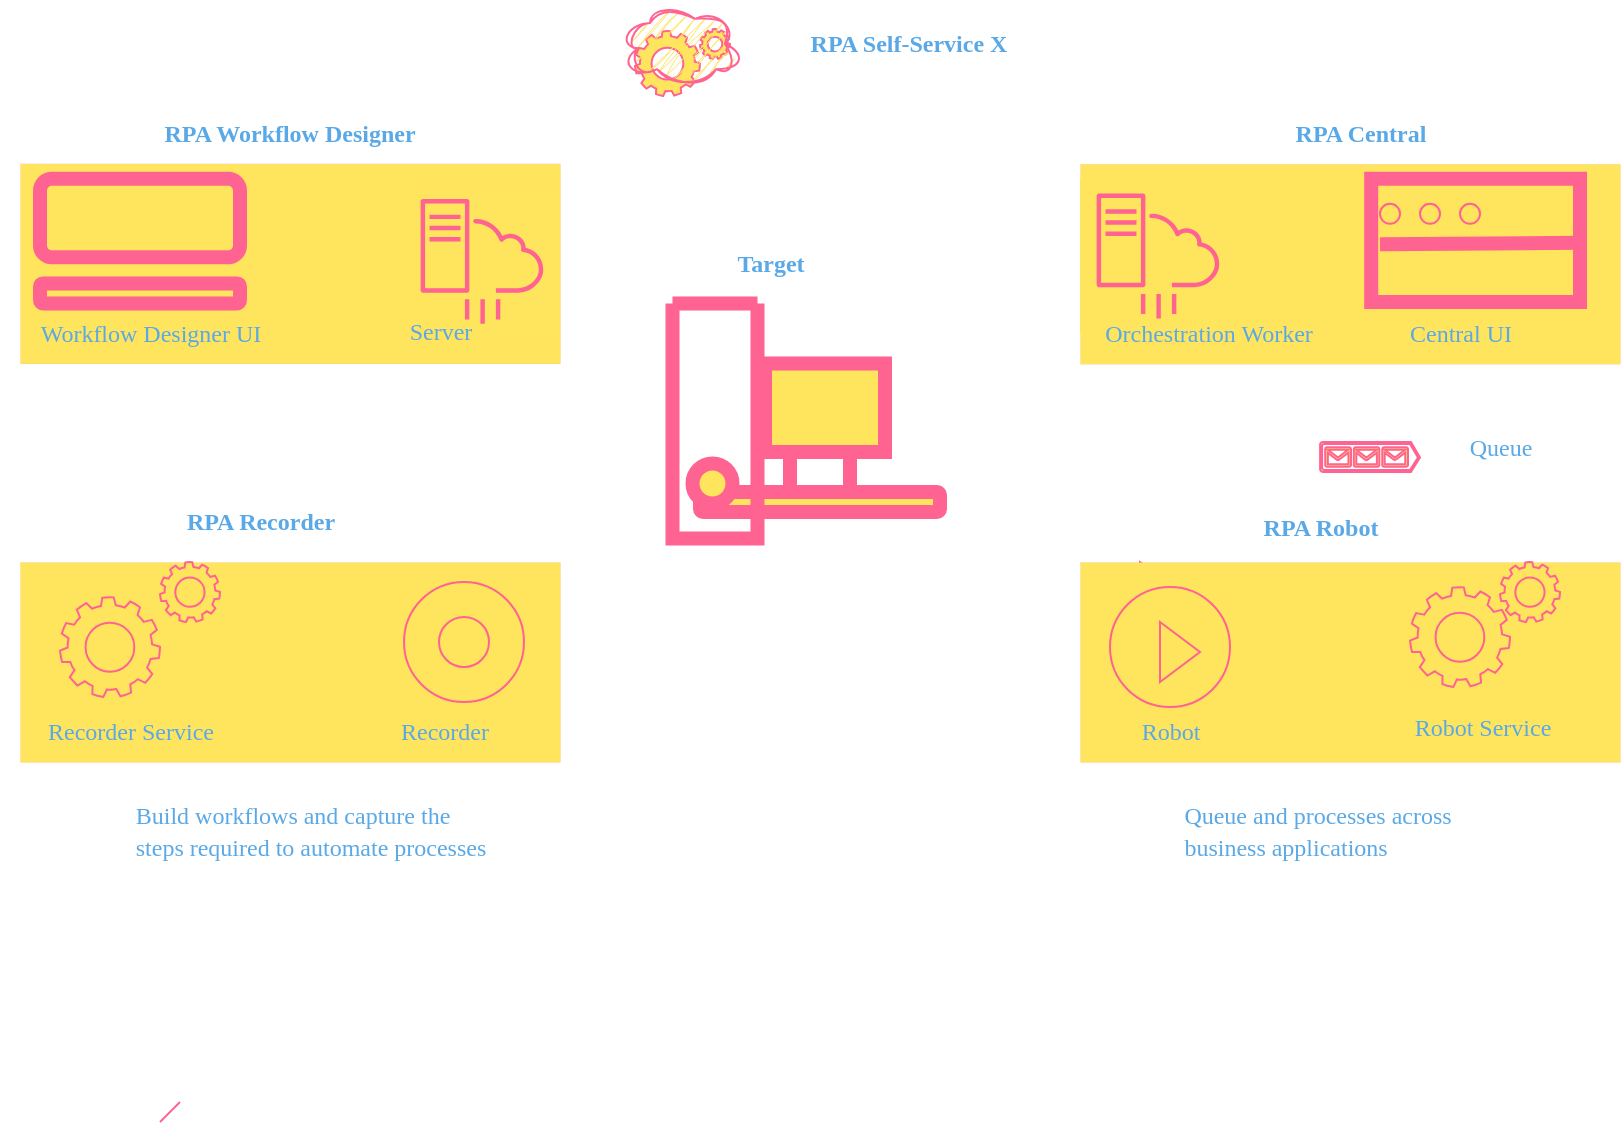 <mxfile version="24.8.6">
  <diagram name="Page-1" id="x70oUKCBCOuj8hOK19Mj">
    <mxGraphModel dx="1050" dy="1622" grid="1" gridSize="10" guides="1" tooltips="1" connect="1" arrows="1" fold="1" page="1" pageScale="1" pageWidth="850" pageHeight="1100" math="0" shadow="0">
      <root>
        <mxCell id="0" />
        <mxCell id="1" parent="0" />
        <mxCell id="UmcPPP0V5TBomBnwgstA-37" value="" style="verticalLabelPosition=bottom;verticalAlign=top;html=1;shape=mxgraph.basic.rect;fillColor2=none;strokeWidth=7;size=20;indent=5;strokeColor=#FF6392;labelBackgroundColor=none;fillColor=#FFE45E;fontColor=#5AA9E6;" vertex="1" parent="1">
          <mxGeometry x="382.5" y="140.72" width="60" height="44.28" as="geometry" />
        </mxCell>
        <mxCell id="UmcPPP0V5TBomBnwgstA-40" value="" style="shape=partialRectangle;whiteSpace=wrap;html=1;top=0;bottom=0;fillColor=none;strokeColor=#FF6392;strokeWidth=7;labelBackgroundColor=none;fontColor=#5AA9E6;" vertex="1" parent="1">
          <mxGeometry x="395" y="185" width="30" height="20" as="geometry" />
        </mxCell>
        <mxCell id="UmcPPP0V5TBomBnwgstA-42" value="" style="rounded=1;whiteSpace=wrap;html=1;strokeColor=#FF6392;strokeWidth=7;labelBackgroundColor=none;fillColor=#FFE45E;fontColor=#5AA9E6;" vertex="1" parent="1">
          <mxGeometry x="350" y="205" width="120" height="10" as="geometry" />
        </mxCell>
        <mxCell id="UmcPPP0V5TBomBnwgstA-43" value="" style="swimlane;startSize=0;strokeColor=#FF6392;strokeWidth=7;labelBackgroundColor=none;fillColor=#FFE45E;fontColor=#5AA9E6;" vertex="1" parent="1">
          <mxGeometry x="336.25" y="110.72" width="42.5" height="117.5" as="geometry" />
        </mxCell>
        <mxCell id="UmcPPP0V5TBomBnwgstA-44" value="" style="verticalLabelPosition=bottom;verticalAlign=top;html=1;shape=mxgraph.basic.donut;dx=25;strokeColor=#FF6392;strokeWidth=7;labelBackgroundColor=none;fillColor=#FFE45E;fontColor=#5AA9E6;" vertex="1" parent="UmcPPP0V5TBomBnwgstA-43">
          <mxGeometry x="10" y="80" width="20" height="20" as="geometry" />
        </mxCell>
        <mxCell id="UmcPPP0V5TBomBnwgstA-65" value="" style="triangle;whiteSpace=wrap;html=1;strokeColor=#FF6392;labelBackgroundColor=none;fillColor=#FFE45E;fontColor=#5AA9E6;" vertex="1" parent="1">
          <mxGeometry x="570" y="240" width="30" height="40" as="geometry" />
        </mxCell>
        <mxCell id="UmcPPP0V5TBomBnwgstA-92" value="" style="endArrow=none;html=1;rounded=0;labelBackgroundColor=none;strokeColor=#FF6392;fontColor=default;" edge="1" parent="1">
          <mxGeometry width="50" height="50" relative="1" as="geometry">
            <mxPoint x="80" y="520" as="sourcePoint" />
            <mxPoint x="90" y="510" as="targetPoint" />
          </mxGeometry>
        </mxCell>
        <mxCell id="UmcPPP0V5TBomBnwgstA-93" value="" style="rounded=0;whiteSpace=wrap;html=1;fillColor=#FFE45E;strokeWidth=0;labelBackgroundColor=none;strokeColor=#FF6392;fontColor=#5AA9E6;" vertex="1" parent="1">
          <mxGeometry x="10" y="240" width="270" height="100" as="geometry" />
        </mxCell>
        <mxCell id="UmcPPP0V5TBomBnwgstA-95" value="" style="ellipse;whiteSpace=wrap;html=1;aspect=fixed;strokeWidth=1;strokeColor=#FF6392;labelBackgroundColor=none;fillColor=#FFE45E;fontColor=#5AA9E6;" vertex="1" parent="1">
          <mxGeometry x="202" y="250" width="60" height="60" as="geometry" />
        </mxCell>
        <mxCell id="UmcPPP0V5TBomBnwgstA-96" value="" style="ellipse;whiteSpace=wrap;html=1;aspect=fixed;strokeColor=#FF6392;fillColor=#FFE45E;labelBackgroundColor=none;fontColor=#5AA9E6;" vertex="1" parent="1">
          <mxGeometry x="219.5" y="267.5" width="25" height="25" as="geometry" />
        </mxCell>
        <mxCell id="UmcPPP0V5TBomBnwgstA-97" value="" style="sketch=0;html=1;aspect=fixed;strokeColor=#FF6392;shadow=0;fillColor=#FFE45E;verticalAlign=top;labelPosition=center;verticalLabelPosition=bottom;shape=mxgraph.gcp2.gear;labelBackgroundColor=none;fontColor=#5AA9E6;" vertex="1" parent="1">
          <mxGeometry x="30" y="257.5" width="50" height="50" as="geometry" />
        </mxCell>
        <mxCell id="UmcPPP0V5TBomBnwgstA-99" value="" style="rounded=0;whiteSpace=wrap;html=1;fillColor=#FFE45E;strokeWidth=0;labelBackgroundColor=none;strokeColor=#FF6392;fontColor=#5AA9E6;" vertex="1" parent="1">
          <mxGeometry x="540" y="240" width="270" height="100" as="geometry" />
        </mxCell>
        <mxCell id="UmcPPP0V5TBomBnwgstA-100" value="" style="sketch=0;html=1;aspect=fixed;strokeColor=#FF6392;shadow=0;fillColor=#FFE45E;verticalAlign=top;labelPosition=center;verticalLabelPosition=bottom;shape=mxgraph.gcp2.gear;labelBackgroundColor=none;fontColor=#5AA9E6;" vertex="1" parent="1">
          <mxGeometry x="705" y="252.5" width="50" height="50" as="geometry" />
        </mxCell>
        <mxCell id="UmcPPP0V5TBomBnwgstA-103" value="" style="sketch=0;html=1;aspect=fixed;strokeColor=#FF6392;shadow=0;fillColor=#FFE45E;verticalAlign=top;labelPosition=center;verticalLabelPosition=bottom;shape=mxgraph.gcp2.gear;labelBackgroundColor=none;fontColor=#5AA9E6;" vertex="1" parent="1">
          <mxGeometry x="750" y="240" width="30" height="30" as="geometry" />
        </mxCell>
        <mxCell id="UmcPPP0V5TBomBnwgstA-104" value="" style="ellipse;whiteSpace=wrap;html=1;aspect=fixed;strokeColor=#FF6392;fillColor=#FFE45E;labelBackgroundColor=none;fontColor=#5AA9E6;" vertex="1" parent="1">
          <mxGeometry x="555" y="252.5" width="60" height="60" as="geometry" />
        </mxCell>
        <mxCell id="UmcPPP0V5TBomBnwgstA-105" value="" style="triangle;whiteSpace=wrap;html=1;strokeColor=#FF6392;labelBackgroundColor=none;fillColor=#FFE45E;fontColor=#5AA9E6;" vertex="1" parent="1">
          <mxGeometry x="580" y="270" width="20" height="30" as="geometry" />
        </mxCell>
        <mxCell id="UmcPPP0V5TBomBnwgstA-106" value="" style="rounded=0;whiteSpace=wrap;html=1;fillColor=#FFE45E;strokeWidth=0;labelBackgroundColor=none;strokeColor=#FF6392;fontColor=#5AA9E6;" vertex="1" parent="1">
          <mxGeometry x="10" y="40.72" width="270" height="100" as="geometry" />
        </mxCell>
        <mxCell id="UmcPPP0V5TBomBnwgstA-108" value="" style="rounded=1;whiteSpace=wrap;html=1;strokeWidth=7;strokeColor=#FF6392;labelBackgroundColor=none;fillColor=#FFE45E;fontColor=#d61f1f;" vertex="1" parent="1">
          <mxGeometry x="20" y="48.4" width="100" height="39.28" as="geometry" />
        </mxCell>
        <mxCell id="UmcPPP0V5TBomBnwgstA-109" value="" style="rounded=1;whiteSpace=wrap;html=1;strokeWidth=7;strokeColor=#FF6392;labelBackgroundColor=none;fillColor=#FFE45E;fontColor=#5AA9E6;" vertex="1" parent="1">
          <mxGeometry x="20" y="100.72" width="100" height="10" as="geometry" />
        </mxCell>
        <mxCell id="UmcPPP0V5TBomBnwgstA-110" value="" style="rounded=0;whiteSpace=wrap;html=1;fillColor=#FFE45E;strokeWidth=0;labelBackgroundColor=none;strokeColor=#FF6392;fontColor=#5AA9E6;" vertex="1" parent="1">
          <mxGeometry x="540" y="40.9" width="270" height="100" as="geometry" />
        </mxCell>
        <mxCell id="UmcPPP0V5TBomBnwgstA-111" value="" style="verticalLabelPosition=bottom;verticalAlign=top;html=1;shape=mxgraph.basic.rect;fillColor2=none;strokeWidth=7;size=20;indent=5;strokeColor=#FF6392;labelBackgroundColor=none;fillColor=#FFE45E;fontColor=#5AA9E6;" vertex="1" parent="1">
          <mxGeometry x="685.6" y="48.4" width="104.4" height="61.6" as="geometry" />
        </mxCell>
        <mxCell id="UmcPPP0V5TBomBnwgstA-112" value="" style="endArrow=none;html=1;rounded=0;strokeWidth=7;strokeColor=#FF6392;exitX=0.027;exitY=0.403;exitDx=0;exitDy=0;exitPerimeter=0;labelBackgroundColor=none;fontColor=default;entryX=1;entryY=0.519;entryDx=0;entryDy=0;entryPerimeter=0;" edge="1" parent="1" target="UmcPPP0V5TBomBnwgstA-111">
          <mxGeometry width="50" height="50" relative="1" as="geometry">
            <mxPoint x="690" y="81.15" as="sourcePoint" />
            <mxPoint x="793.4" y="77.25" as="targetPoint" />
          </mxGeometry>
        </mxCell>
        <mxCell id="UmcPPP0V5TBomBnwgstA-114" value="" style="ellipse;whiteSpace=wrap;html=1;aspect=fixed;fillColor=#FFE45E;strokeColor=#FF6392;labelBackgroundColor=none;fontColor=#5AA9E6;" vertex="1" parent="1">
          <mxGeometry x="690" y="60.9" width="10" height="10" as="geometry" />
        </mxCell>
        <mxCell id="UmcPPP0V5TBomBnwgstA-116" value="" style="ellipse;whiteSpace=wrap;html=1;aspect=fixed;fillColor=#FFE45E;strokeColor=#FF6392;labelBackgroundColor=none;fontColor=#5AA9E6;" vertex="1" parent="1">
          <mxGeometry x="710" y="60.9" width="10" height="10" as="geometry" />
        </mxCell>
        <mxCell id="UmcPPP0V5TBomBnwgstA-117" value="" style="ellipse;whiteSpace=wrap;html=1;aspect=fixed;fillColor=#FFE45E;strokeColor=#FF6392;labelBackgroundColor=none;fontColor=#5AA9E6;" vertex="1" parent="1">
          <mxGeometry x="730" y="60.9" width="10" height="10" as="geometry" />
        </mxCell>
        <mxCell id="UmcPPP0V5TBomBnwgstA-120" value="" style="verticalLabelPosition=bottom;html=1;verticalAlign=top;align=center;strokeColor=#FF6392;fillColor=#FFE45E;shape=mxgraph.azure.queue_generic;pointerEvents=1;labelBackgroundColor=none;fontColor=#5AA9E6;" vertex="1" parent="1">
          <mxGeometry x="660" y="180" width="50" height="15" as="geometry" />
        </mxCell>
        <mxCell id="UmcPPP0V5TBomBnwgstA-127" value="" style="sketch=0;points=[[0,0,0],[0.25,0,0],[0.5,0,0],[0.75,0,0],[1,0,0],[0,1,0],[0.25,1,0],[0.5,1,0],[0.75,1,0],[1,1,0],[0,0.25,0],[0,0.5,0],[0,0.75,0],[1,0.25,0],[1,0.5,0],[1,0.75,0]];outlineConnect=0;fontColor=#5AA9E6;fillColor=#FFE45E;strokeColor=#FF6392;dashed=0;verticalLabelPosition=bottom;verticalAlign=top;align=center;html=1;fontSize=12;fontStyle=0;aspect=fixed;shape=mxgraph.aws4.resourceIcon;resIcon=mxgraph.aws4.server_migration_service;hachureGap=4;jiggle=2;curveFitting=1;fontFamily=Architects Daughter;fontSource=https%3A%2F%2Ffonts.googleapis.com%2Fcss%3Ffamily%3DArchitects%2BDaughter;labelBackgroundColor=none;" vertex="1" parent="1">
          <mxGeometry x="202" y="50.72" width="78" height="78" as="geometry" />
        </mxCell>
        <mxCell id="UmcPPP0V5TBomBnwgstA-128" value="" style="sketch=0;points=[[0,0,0],[0.25,0,0],[0.5,0,0],[0.75,0,0],[1,0,0],[0,1,0],[0.25,1,0],[0.5,1,0],[0.75,1,0],[1,1,0],[0,0.25,0],[0,0.5,0],[0,0.75,0],[1,0.25,0],[1,0.5,0],[1,0.75,0]];outlineConnect=0;fontColor=#5AA9E6;fillColor=#FFE45E;strokeColor=#FF6392;dashed=0;verticalLabelPosition=bottom;verticalAlign=top;align=center;html=1;fontSize=12;fontStyle=0;aspect=fixed;shape=mxgraph.aws4.resourceIcon;resIcon=mxgraph.aws4.server_migration_service;hachureGap=4;jiggle=2;curveFitting=1;fontFamily=Architects Daughter;fontSource=https%3A%2F%2Ffonts.googleapis.com%2Fcss%3Ffamily%3DArchitects%2BDaughter;labelBackgroundColor=none;" vertex="1" parent="1">
          <mxGeometry x="540" y="48" width="78" height="78" as="geometry" />
        </mxCell>
        <mxCell id="UmcPPP0V5TBomBnwgstA-131" value="" style="sketch=0;html=1;aspect=fixed;strokeColor=#FF6392;shadow=0;fillColor=#FFE45E;verticalAlign=top;labelPosition=center;verticalLabelPosition=bottom;shape=mxgraph.gcp2.gear;labelBackgroundColor=none;fontColor=#5AA9E6;" vertex="1" parent="1">
          <mxGeometry x="350" y="-26.5" width="15" height="15" as="geometry" />
        </mxCell>
        <mxCell id="UmcPPP0V5TBomBnwgstA-132" value="" style="sketch=0;html=1;aspect=fixed;strokeColor=#FF6392;shadow=0;fillColor=#FFE45E;verticalAlign=top;labelPosition=center;verticalLabelPosition=bottom;shape=mxgraph.gcp2.gear;labelBackgroundColor=none;fontColor=#5AA9E6;" vertex="1" parent="1">
          <mxGeometry x="317.5" y="-25.5" width="32.5" height="32.5" as="geometry" />
        </mxCell>
        <mxCell id="UmcPPP0V5TBomBnwgstA-133" value="" style="ellipse;shape=cloud;whiteSpace=wrap;html=1;sketch=1;hachureGap=4;jiggle=2;curveFitting=1;strokeColor=#FF6392;fontFamily=Architects Daughter;fontSource=https%3A%2F%2Ffonts.googleapis.com%2Fcss%3Ffamily%3DArchitects%2BDaughter;fontColor=#5AA9E6;fillColor=#FFE45E;" vertex="1" parent="1">
          <mxGeometry x="310" y="-40" width="60" height="42" as="geometry" />
        </mxCell>
        <mxCell id="UmcPPP0V5TBomBnwgstA-135" value="&lt;font face=&quot;Verdana&quot;&gt;RPA Workflow Designer&lt;/font&gt;" style="text;strokeColor=none;align=center;fillColor=none;html=1;verticalAlign=middle;whiteSpace=wrap;rounded=0;fontFamily=Architects Daughter;fontSource=https%3A%2F%2Ffonts.googleapis.com%2Fcss%3Ffamily%3DArchitects%2BDaughter;fontColor=#5AA9E6;fontStyle=1" vertex="1" parent="1">
          <mxGeometry x="60" y="10.9" width="170" height="30" as="geometry" />
        </mxCell>
        <mxCell id="UmcPPP0V5TBomBnwgstA-136" value="&lt;font face=&quot;Verdana&quot;&gt;&lt;b&gt;RPA Central&lt;/b&gt;&lt;/font&gt;" style="text;html=1;align=center;verticalAlign=middle;resizable=0;points=[];autosize=1;strokeColor=none;fillColor=none;fontFamily=Architects Daughter;fontSource=https%3A%2F%2Ffonts.googleapis.com%2Fcss%3Ffamily%3DArchitects%2BDaughter;fontColor=#5AA9E6;" vertex="1" parent="1">
          <mxGeometry x="630" y="10.9" width="100" height="30" as="geometry" />
        </mxCell>
        <mxCell id="UmcPPP0V5TBomBnwgstA-137" value="&lt;font face=&quot;Verdana&quot;&gt;&lt;b&gt;RPA Recorder&lt;/b&gt;&lt;/font&gt;" style="text;html=1;align=center;verticalAlign=middle;resizable=0;points=[];autosize=1;strokeColor=none;fillColor=none;fontFamily=Architects Daughter;fontSource=https%3A%2F%2Ffonts.googleapis.com%2Fcss%3Ffamily%3DArchitects%2BDaughter;fontColor=#5AA9E6;" vertex="1" parent="1">
          <mxGeometry x="70" y="205" width="120" height="30" as="geometry" />
        </mxCell>
        <mxCell id="UmcPPP0V5TBomBnwgstA-138" value="&lt;font face=&quot;Verdana&quot;&gt;&lt;b&gt;RPA Robot&lt;/b&gt;&lt;/font&gt;" style="text;html=1;align=center;verticalAlign=middle;resizable=0;points=[];autosize=1;strokeColor=none;fillColor=none;fontFamily=Architects Daughter;fontSource=https%3A%2F%2Ffonts.googleapis.com%2Fcss%3Ffamily%3DArchitects%2BDaughter;fontColor=#5AA9E6;" vertex="1" parent="1">
          <mxGeometry x="615" y="208" width="90" height="30" as="geometry" />
        </mxCell>
        <mxCell id="UmcPPP0V5TBomBnwgstA-139" value="&lt;font face=&quot;Verdana&quot;&gt;&lt;b&gt;RPA Self-Service X&lt;/b&gt;&lt;/font&gt;" style="text;html=1;align=center;verticalAlign=middle;resizable=0;points=[];autosize=1;strokeColor=none;fillColor=none;fontFamily=Architects Daughter;fontSource=https%3A%2F%2Ffonts.googleapis.com%2Fcss%3Ffamily%3DArchitects%2BDaughter;fontColor=#5AA9E6;" vertex="1" parent="1">
          <mxGeometry x="378.75" y="-34" width="150" height="30" as="geometry" />
        </mxCell>
        <mxCell id="UmcPPP0V5TBomBnwgstA-140" value="&lt;b&gt;&lt;font face=&quot;Verdana&quot;&gt;Target&lt;/font&gt;&lt;/b&gt;" style="text;html=1;align=center;verticalAlign=middle;resizable=0;points=[];autosize=1;strokeColor=none;fillColor=none;fontFamily=Architects Daughter;fontSource=https%3A%2F%2Ffonts.googleapis.com%2Fcss%3Ffamily%3DArchitects%2BDaughter;fontColor=#5AA9E6;" vertex="1" parent="1">
          <mxGeometry x="350" y="75.9" width="70" height="30" as="geometry" />
        </mxCell>
        <mxCell id="UmcPPP0V5TBomBnwgstA-141" value="&lt;font face=&quot;Verdana&quot;&gt;Queue&lt;/font&gt;" style="text;html=1;align=center;verticalAlign=middle;resizable=0;points=[];autosize=1;strokeColor=none;fillColor=none;fontFamily=Architects Daughter;fontSource=https%3A%2F%2Ffonts.googleapis.com%2Fcss%3Ffamily%3DArchitects%2BDaughter;fontColor=#5AA9E6;" vertex="1" parent="1">
          <mxGeometry x="720" y="168" width="60" height="30" as="geometry" />
        </mxCell>
        <mxCell id="UmcPPP0V5TBomBnwgstA-143" value="" style="sketch=0;html=1;aspect=fixed;strokeColor=#FF6392;shadow=0;fillColor=#FFE45E;verticalAlign=top;labelPosition=center;verticalLabelPosition=bottom;shape=mxgraph.gcp2.gear;labelBackgroundColor=none;fontColor=#5AA9E6;" vertex="1" parent="1">
          <mxGeometry x="80" y="240" width="30" height="30" as="geometry" />
        </mxCell>
        <mxCell id="UmcPPP0V5TBomBnwgstA-144" value="Workflow Designer UI" style="text;html=1;align=center;verticalAlign=middle;resizable=0;points=[];autosize=1;strokeColor=none;fillColor=none;fontFamily=Verdana;fontColor=#5AA9E6;" vertex="1" parent="1">
          <mxGeometry y="110.9" width="150" height="30" as="geometry" />
        </mxCell>
        <mxCell id="UmcPPP0V5TBomBnwgstA-145" value="&lt;font face=&quot;Verdana&quot;&gt;Server&lt;/font&gt;" style="text;html=1;align=center;verticalAlign=middle;resizable=0;points=[];autosize=1;strokeColor=none;fillColor=none;fontFamily=Architects Daughter;fontSource=https%3A%2F%2Ffonts.googleapis.com%2Fcss%3Ffamily%3DArchitects%2BDaughter;fontColor=#5AA9E6;" vertex="1" parent="1">
          <mxGeometry x="190" y="110" width="60" height="30" as="geometry" />
        </mxCell>
        <mxCell id="UmcPPP0V5TBomBnwgstA-146" value="&lt;font face=&quot;Verdana&quot;&gt;Recorder Service&lt;/font&gt;" style="text;html=1;align=center;verticalAlign=middle;resizable=0;points=[];autosize=1;strokeColor=none;fillColor=none;fontFamily=Architects Daughter;fontSource=https%3A%2F%2Ffonts.googleapis.com%2Fcss%3Ffamily%3DArchitects%2BDaughter;fontColor=#5AA9E6;" vertex="1" parent="1">
          <mxGeometry y="310" width="130" height="30" as="geometry" />
        </mxCell>
        <mxCell id="UmcPPP0V5TBomBnwgstA-147" value="&lt;font face=&quot;Verdana&quot;&gt;Recorder&lt;/font&gt;" style="text;html=1;align=center;verticalAlign=middle;resizable=0;points=[];autosize=1;strokeColor=none;fillColor=none;fontFamily=Architects Daughter;fontSource=https%3A%2F%2Ffonts.googleapis.com%2Fcss%3Ffamily%3DArchitects%2BDaughter;fontColor=#5AA9E6;" vertex="1" parent="1">
          <mxGeometry x="182" y="310" width="80" height="30" as="geometry" />
        </mxCell>
        <mxCell id="UmcPPP0V5TBomBnwgstA-148" value="&lt;font face=&quot;Verdana&quot;&gt;Robot&lt;/font&gt;" style="text;html=1;align=center;verticalAlign=middle;resizable=0;points=[];autosize=1;strokeColor=none;fillColor=none;fontFamily=Architects Daughter;fontSource=https%3A%2F%2Ffonts.googleapis.com%2Fcss%3Ffamily%3DArchitects%2BDaughter;fontColor=#5AA9E6;" vertex="1" parent="1">
          <mxGeometry x="555" y="310" width="60" height="30" as="geometry" />
        </mxCell>
        <mxCell id="UmcPPP0V5TBomBnwgstA-149" value="&lt;font face=&quot;Verdana&quot;&gt;Robot Service&lt;/font&gt;" style="text;html=1;align=center;verticalAlign=middle;resizable=0;points=[];autosize=1;strokeColor=none;fillColor=none;fontFamily=Architects Daughter;fontSource=https%3A%2F%2Ffonts.googleapis.com%2Fcss%3Ffamily%3DArchitects%2BDaughter;fontColor=#5AA9E6;" vertex="1" parent="1">
          <mxGeometry x="685.6" y="307.5" width="110" height="30" as="geometry" />
        </mxCell>
        <mxCell id="UmcPPP0V5TBomBnwgstA-150" value="&lt;font face=&quot;Verdana&quot;&gt;Orchestration Worker&lt;/font&gt;" style="text;html=1;align=center;verticalAlign=middle;resizable=0;points=[];autosize=1;strokeColor=none;fillColor=none;fontFamily=Architects Daughter;fontSource=https%3A%2F%2Ffonts.googleapis.com%2Fcss%3Ffamily%3DArchitects%2BDaughter;fontColor=#5AA9E6;" vertex="1" parent="1">
          <mxGeometry x="528.75" y="110.72" width="150" height="30" as="geometry" />
        </mxCell>
        <mxCell id="UmcPPP0V5TBomBnwgstA-151" value="&lt;font face=&quot;Verdana&quot;&gt;Central UI&lt;/font&gt;" style="text;html=1;align=center;verticalAlign=middle;resizable=0;points=[];autosize=1;strokeColor=none;fillColor=none;fontFamily=Architects Daughter;fontSource=https%3A%2F%2Ffonts.googleapis.com%2Fcss%3Ffamily%3DArchitects%2BDaughter;fontColor=#5AA9E6;" vertex="1" parent="1">
          <mxGeometry x="690" y="110.9" width="80" height="30" as="geometry" />
        </mxCell>
        <mxCell id="UmcPPP0V5TBomBnwgstA-152" value="&lt;font face=&quot;Verdana&quot;&gt;Queue and processes across&amp;nbsp;&lt;/font&gt;&lt;div style=&quot;text-align: justify;&quot;&gt;&lt;font face=&quot;Verdana&quot;&gt;business applications&lt;/font&gt;&lt;/div&gt;" style="text;html=1;align=center;verticalAlign=middle;resizable=0;points=[];autosize=1;strokeColor=none;fillColor=none;fontFamily=Architects Daughter;fontSource=https%3A%2F%2Ffonts.googleapis.com%2Fcss%3Ffamily%3DArchitects%2BDaughter;fontColor=#5AA9E6;" vertex="1" parent="1">
          <mxGeometry x="560" y="350" width="200" height="50" as="geometry" />
        </mxCell>
        <mxCell id="UmcPPP0V5TBomBnwgstA-153" value="&lt;div style=&quot;text-align: justify;&quot;&gt;&lt;span style=&quot;font-family: Verdana; background-color: initial;&quot;&gt;Build workflows and capture the&lt;/span&gt;&lt;/div&gt;&lt;div style=&quot;text-align: justify;&quot;&gt;&lt;font face=&quot;Verdana&quot;&gt;steps required to automate processes&lt;/font&gt;&lt;/div&gt;" style="text;html=1;align=center;verticalAlign=middle;resizable=0;points=[];autosize=1;strokeColor=none;fillColor=none;fontFamily=Architects Daughter;fontSource=https%3A%2F%2Ffonts.googleapis.com%2Fcss%3Ffamily%3DArchitects%2BDaughter;fontColor=#5AA9E6;" vertex="1" parent="1">
          <mxGeometry x="30" y="350" width="250" height="50" as="geometry" />
        </mxCell>
      </root>
    </mxGraphModel>
  </diagram>
</mxfile>
